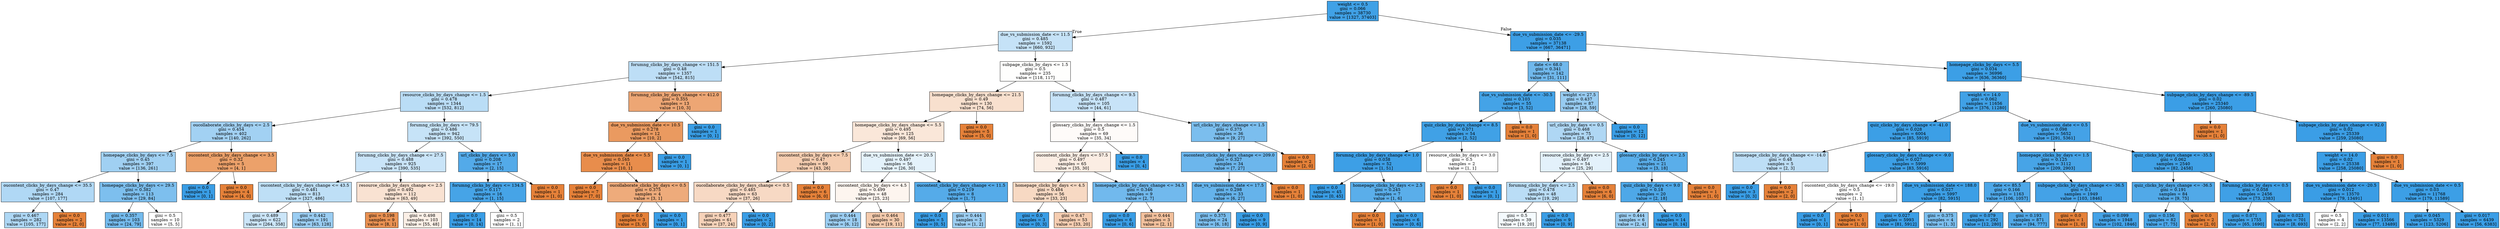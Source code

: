 digraph Tree {
node [shape=box, style="filled", color="black"] ;
0 [label="weight <= 0.5\ngini = 0.066\nsamples = 38730\nvalue = [1327, 37403]", fillcolor="#399de5f6"] ;
1 [label="due_vs_submission_date <= 11.5\ngini = 0.485\nsamples = 1592\nvalue = [660, 932]", fillcolor="#399de54a"] ;
0 -> 1 [labeldistance=2.5, labelangle=45, headlabel="True"] ;
2 [label="forumng_clicks_by_days_change <= 151.5\ngini = 0.48\nsamples = 1357\nvalue = [542, 815]", fillcolor="#399de555"] ;
1 -> 2 ;
3 [label="resource_clicks_by_days_change <= 1.5\ngini = 0.478\nsamples = 1344\nvalue = [532, 812]", fillcolor="#399de558"] ;
2 -> 3 ;
4 [label="oucollaborate_clicks_by_days <= 2.5\ngini = 0.454\nsamples = 402\nvalue = [140, 262]", fillcolor="#399de577"] ;
3 -> 4 ;
5 [label="homepage_clicks_by_days <= 7.5\ngini = 0.45\nsamples = 397\nvalue = [136, 261]", fillcolor="#399de57a"] ;
4 -> 5 ;
6 [label="oucontent_clicks_by_days_change <= 35.5\ngini = 0.47\nsamples = 284\nvalue = [107, 177]", fillcolor="#399de565"] ;
5 -> 6 ;
7 [label="gini = 0.467\nsamples = 282\nvalue = [105, 177]", fillcolor="#399de568"] ;
6 -> 7 ;
8 [label="gini = 0.0\nsamples = 2\nvalue = [2, 0]", fillcolor="#e58139ff"] ;
6 -> 8 ;
9 [label="homepage_clicks_by_days <= 29.5\ngini = 0.382\nsamples = 113\nvalue = [29, 84]", fillcolor="#399de5a7"] ;
5 -> 9 ;
10 [label="gini = 0.357\nsamples = 103\nvalue = [24, 79]", fillcolor="#399de5b2"] ;
9 -> 10 ;
11 [label="gini = 0.5\nsamples = 10\nvalue = [5, 5]", fillcolor="#e5813900"] ;
9 -> 11 ;
12 [label="oucontent_clicks_by_days_change <= 3.5\ngini = 0.32\nsamples = 5\nvalue = [4, 1]", fillcolor="#e58139bf"] ;
4 -> 12 ;
13 [label="gini = 0.0\nsamples = 1\nvalue = [0, 1]", fillcolor="#399de5ff"] ;
12 -> 13 ;
14 [label="gini = 0.0\nsamples = 4\nvalue = [4, 0]", fillcolor="#e58139ff"] ;
12 -> 14 ;
15 [label="forumng_clicks_by_days <= 79.5\ngini = 0.486\nsamples = 942\nvalue = [392, 550]", fillcolor="#399de549"] ;
3 -> 15 ;
16 [label="forumng_clicks_by_days_change <= 27.5\ngini = 0.488\nsamples = 925\nvalue = [390, 535]", fillcolor="#399de545"] ;
15 -> 16 ;
17 [label="oucontent_clicks_by_days_change <= 43.5\ngini = 0.481\nsamples = 813\nvalue = [327, 486]", fillcolor="#399de553"] ;
16 -> 17 ;
18 [label="gini = 0.489\nsamples = 622\nvalue = [264, 358]", fillcolor="#399de543"] ;
17 -> 18 ;
19 [label="gini = 0.442\nsamples = 191\nvalue = [63, 128]", fillcolor="#399de581"] ;
17 -> 19 ;
20 [label="resource_clicks_by_days_change <= 2.5\ngini = 0.492\nsamples = 112\nvalue = [63, 49]", fillcolor="#e5813939"] ;
16 -> 20 ;
21 [label="gini = 0.198\nsamples = 9\nvalue = [8, 1]", fillcolor="#e58139df"] ;
20 -> 21 ;
22 [label="gini = 0.498\nsamples = 103\nvalue = [55, 48]", fillcolor="#e5813920"] ;
20 -> 22 ;
23 [label="url_clicks_by_days <= 5.0\ngini = 0.208\nsamples = 17\nvalue = [2, 15]", fillcolor="#399de5dd"] ;
15 -> 23 ;
24 [label="forumng_clicks_by_days <= 134.5\ngini = 0.117\nsamples = 16\nvalue = [1, 15]", fillcolor="#399de5ee"] ;
23 -> 24 ;
25 [label="gini = 0.0\nsamples = 14\nvalue = [0, 14]", fillcolor="#399de5ff"] ;
24 -> 25 ;
26 [label="gini = 0.5\nsamples = 2\nvalue = [1, 1]", fillcolor="#e5813900"] ;
24 -> 26 ;
27 [label="gini = 0.0\nsamples = 1\nvalue = [1, 0]", fillcolor="#e58139ff"] ;
23 -> 27 ;
28 [label="forumng_clicks_by_days_change <= 412.0\ngini = 0.355\nsamples = 13\nvalue = [10, 3]", fillcolor="#e58139b3"] ;
2 -> 28 ;
29 [label="due_vs_submission_date <= 10.5\ngini = 0.278\nsamples = 12\nvalue = [10, 2]", fillcolor="#e58139cc"] ;
28 -> 29 ;
30 [label="due_vs_submission_date <= 5.5\ngini = 0.165\nsamples = 11\nvalue = [10, 1]", fillcolor="#e58139e6"] ;
29 -> 30 ;
31 [label="gini = 0.0\nsamples = 7\nvalue = [7, 0]", fillcolor="#e58139ff"] ;
30 -> 31 ;
32 [label="oucollaborate_clicks_by_days <= 0.5\ngini = 0.375\nsamples = 4\nvalue = [3, 1]", fillcolor="#e58139aa"] ;
30 -> 32 ;
33 [label="gini = 0.0\nsamples = 3\nvalue = [3, 0]", fillcolor="#e58139ff"] ;
32 -> 33 ;
34 [label="gini = 0.0\nsamples = 1\nvalue = [0, 1]", fillcolor="#399de5ff"] ;
32 -> 34 ;
35 [label="gini = 0.0\nsamples = 1\nvalue = [0, 1]", fillcolor="#399de5ff"] ;
29 -> 35 ;
36 [label="gini = 0.0\nsamples = 1\nvalue = [0, 1]", fillcolor="#399de5ff"] ;
28 -> 36 ;
37 [label="subpage_clicks_by_days <= 1.5\ngini = 0.5\nsamples = 235\nvalue = [118, 117]", fillcolor="#e5813902"] ;
1 -> 37 ;
38 [label="homepage_clicks_by_days_change <= 21.5\ngini = 0.49\nsamples = 130\nvalue = [74, 56]", fillcolor="#e581393e"] ;
37 -> 38 ;
39 [label="homepage_clicks_by_days_change <= 5.5\ngini = 0.495\nsamples = 125\nvalue = [69, 56]", fillcolor="#e5813930"] ;
38 -> 39 ;
40 [label="oucontent_clicks_by_days <= 7.5\ngini = 0.47\nsamples = 69\nvalue = [43, 26]", fillcolor="#e5813965"] ;
39 -> 40 ;
41 [label="oucollaborate_clicks_by_days_change <= 0.5\ngini = 0.485\nsamples = 63\nvalue = [37, 26]", fillcolor="#e581394c"] ;
40 -> 41 ;
42 [label="gini = 0.477\nsamples = 61\nvalue = [37, 24]", fillcolor="#e581395a"] ;
41 -> 42 ;
43 [label="gini = 0.0\nsamples = 2\nvalue = [0, 2]", fillcolor="#399de5ff"] ;
41 -> 43 ;
44 [label="gini = 0.0\nsamples = 6\nvalue = [6, 0]", fillcolor="#e58139ff"] ;
40 -> 44 ;
45 [label="due_vs_submission_date <= 20.5\ngini = 0.497\nsamples = 56\nvalue = [26, 30]", fillcolor="#399de522"] ;
39 -> 45 ;
46 [label="oucontent_clicks_by_days <= 4.5\ngini = 0.499\nsamples = 48\nvalue = [25, 23]", fillcolor="#e5813914"] ;
45 -> 46 ;
47 [label="gini = 0.444\nsamples = 18\nvalue = [6, 12]", fillcolor="#399de57f"] ;
46 -> 47 ;
48 [label="gini = 0.464\nsamples = 30\nvalue = [19, 11]", fillcolor="#e581396b"] ;
46 -> 48 ;
49 [label="oucontent_clicks_by_days_change <= 11.5\ngini = 0.219\nsamples = 8\nvalue = [1, 7]", fillcolor="#399de5db"] ;
45 -> 49 ;
50 [label="gini = 0.0\nsamples = 5\nvalue = [0, 5]", fillcolor="#399de5ff"] ;
49 -> 50 ;
51 [label="gini = 0.444\nsamples = 3\nvalue = [1, 2]", fillcolor="#399de57f"] ;
49 -> 51 ;
52 [label="gini = 0.0\nsamples = 5\nvalue = [5, 0]", fillcolor="#e58139ff"] ;
38 -> 52 ;
53 [label="forumng_clicks_by_days_change <= 9.5\ngini = 0.487\nsamples = 105\nvalue = [44, 61]", fillcolor="#399de547"] ;
37 -> 53 ;
54 [label="glossary_clicks_by_days_change <= 1.5\ngini = 0.5\nsamples = 69\nvalue = [35, 34]", fillcolor="#e5813907"] ;
53 -> 54 ;
55 [label="oucontent_clicks_by_days <= 57.5\ngini = 0.497\nsamples = 65\nvalue = [35, 30]", fillcolor="#e5813924"] ;
54 -> 55 ;
56 [label="homepage_clicks_by_days <= 4.5\ngini = 0.484\nsamples = 56\nvalue = [33, 23]", fillcolor="#e581394d"] ;
55 -> 56 ;
57 [label="gini = 0.0\nsamples = 3\nvalue = [0, 3]", fillcolor="#399de5ff"] ;
56 -> 57 ;
58 [label="gini = 0.47\nsamples = 53\nvalue = [33, 20]", fillcolor="#e5813964"] ;
56 -> 58 ;
59 [label="homepage_clicks_by_days_change <= 34.5\ngini = 0.346\nsamples = 9\nvalue = [2, 7]", fillcolor="#399de5b6"] ;
55 -> 59 ;
60 [label="gini = 0.0\nsamples = 6\nvalue = [0, 6]", fillcolor="#399de5ff"] ;
59 -> 60 ;
61 [label="gini = 0.444\nsamples = 3\nvalue = [2, 1]", fillcolor="#e581397f"] ;
59 -> 61 ;
62 [label="gini = 0.0\nsamples = 4\nvalue = [0, 4]", fillcolor="#399de5ff"] ;
54 -> 62 ;
63 [label="url_clicks_by_days_change <= 1.5\ngini = 0.375\nsamples = 36\nvalue = [9, 27]", fillcolor="#399de5aa"] ;
53 -> 63 ;
64 [label="oucontent_clicks_by_days_change <= 209.0\ngini = 0.327\nsamples = 34\nvalue = [7, 27]", fillcolor="#399de5bd"] ;
63 -> 64 ;
65 [label="due_vs_submission_date <= 17.5\ngini = 0.298\nsamples = 33\nvalue = [6, 27]", fillcolor="#399de5c6"] ;
64 -> 65 ;
66 [label="gini = 0.375\nsamples = 24\nvalue = [6, 18]", fillcolor="#399de5aa"] ;
65 -> 66 ;
67 [label="gini = 0.0\nsamples = 9\nvalue = [0, 9]", fillcolor="#399de5ff"] ;
65 -> 67 ;
68 [label="gini = 0.0\nsamples = 1\nvalue = [1, 0]", fillcolor="#e58139ff"] ;
64 -> 68 ;
69 [label="gini = 0.0\nsamples = 2\nvalue = [2, 0]", fillcolor="#e58139ff"] ;
63 -> 69 ;
70 [label="due_vs_submission_date <= -29.5\ngini = 0.035\nsamples = 37138\nvalue = [667, 36471]", fillcolor="#399de5fa"] ;
0 -> 70 [labeldistance=2.5, labelangle=-45, headlabel="False"] ;
71 [label="date <= 68.0\ngini = 0.341\nsamples = 142\nvalue = [31, 111]", fillcolor="#399de5b8"] ;
70 -> 71 ;
72 [label="due_vs_submission_date <= -30.5\ngini = 0.103\nsamples = 55\nvalue = [3, 52]", fillcolor="#399de5f0"] ;
71 -> 72 ;
73 [label="quiz_clicks_by_days_change <= 8.5\ngini = 0.071\nsamples = 54\nvalue = [2, 52]", fillcolor="#399de5f5"] ;
72 -> 73 ;
74 [label="forumng_clicks_by_days_change <= 1.0\ngini = 0.038\nsamples = 52\nvalue = [1, 51]", fillcolor="#399de5fa"] ;
73 -> 74 ;
75 [label="gini = 0.0\nsamples = 45\nvalue = [0, 45]", fillcolor="#399de5ff"] ;
74 -> 75 ;
76 [label="homepage_clicks_by_days <= 2.5\ngini = 0.245\nsamples = 7\nvalue = [1, 6]", fillcolor="#399de5d4"] ;
74 -> 76 ;
77 [label="gini = 0.0\nsamples = 1\nvalue = [1, 0]", fillcolor="#e58139ff"] ;
76 -> 77 ;
78 [label="gini = 0.0\nsamples = 6\nvalue = [0, 6]", fillcolor="#399de5ff"] ;
76 -> 78 ;
79 [label="resource_clicks_by_days <= 3.0\ngini = 0.5\nsamples = 2\nvalue = [1, 1]", fillcolor="#e5813900"] ;
73 -> 79 ;
80 [label="gini = 0.0\nsamples = 1\nvalue = [1, 0]", fillcolor="#e58139ff"] ;
79 -> 80 ;
81 [label="gini = 0.0\nsamples = 1\nvalue = [0, 1]", fillcolor="#399de5ff"] ;
79 -> 81 ;
82 [label="gini = 0.0\nsamples = 1\nvalue = [1, 0]", fillcolor="#e58139ff"] ;
72 -> 82 ;
83 [label="weight <= 27.5\ngini = 0.437\nsamples = 87\nvalue = [28, 59]", fillcolor="#399de586"] ;
71 -> 83 ;
84 [label="url_clicks_by_days <= 0.5\ngini = 0.468\nsamples = 75\nvalue = [28, 47]", fillcolor="#399de567"] ;
83 -> 84 ;
85 [label="resource_clicks_by_days <= 2.5\ngini = 0.497\nsamples = 54\nvalue = [25, 29]", fillcolor="#399de523"] ;
84 -> 85 ;
86 [label="forumng_clicks_by_days <= 2.5\ngini = 0.478\nsamples = 48\nvalue = [19, 29]", fillcolor="#399de558"] ;
85 -> 86 ;
87 [label="gini = 0.5\nsamples = 39\nvalue = [19, 20]", fillcolor="#399de50d"] ;
86 -> 87 ;
88 [label="gini = 0.0\nsamples = 9\nvalue = [0, 9]", fillcolor="#399de5ff"] ;
86 -> 88 ;
89 [label="gini = 0.0\nsamples = 6\nvalue = [6, 0]", fillcolor="#e58139ff"] ;
85 -> 89 ;
90 [label="glossary_clicks_by_days <= 2.5\ngini = 0.245\nsamples = 21\nvalue = [3, 18]", fillcolor="#399de5d4"] ;
84 -> 90 ;
91 [label="quiz_clicks_by_days <= 9.0\ngini = 0.18\nsamples = 20\nvalue = [2, 18]", fillcolor="#399de5e3"] ;
90 -> 91 ;
92 [label="gini = 0.444\nsamples = 6\nvalue = [2, 4]", fillcolor="#399de57f"] ;
91 -> 92 ;
93 [label="gini = 0.0\nsamples = 14\nvalue = [0, 14]", fillcolor="#399de5ff"] ;
91 -> 93 ;
94 [label="gini = 0.0\nsamples = 1\nvalue = [1, 0]", fillcolor="#e58139ff"] ;
90 -> 94 ;
95 [label="gini = 0.0\nsamples = 12\nvalue = [0, 12]", fillcolor="#399de5ff"] ;
83 -> 95 ;
96 [label="homepage_clicks_by_days <= 5.5\ngini = 0.034\nsamples = 36996\nvalue = [636, 36360]", fillcolor="#399de5fb"] ;
70 -> 96 ;
97 [label="weight <= 14.0\ngini = 0.062\nsamples = 11656\nvalue = [376, 11280]", fillcolor="#399de5f6"] ;
96 -> 97 ;
98 [label="quiz_clicks_by_days_change <= -41.0\ngini = 0.028\nsamples = 6004\nvalue = [85, 5919]", fillcolor="#399de5fb"] ;
97 -> 98 ;
99 [label="homepage_clicks_by_days_change <= -14.0\ngini = 0.48\nsamples = 5\nvalue = [2, 3]", fillcolor="#399de555"] ;
98 -> 99 ;
100 [label="gini = 0.0\nsamples = 3\nvalue = [0, 3]", fillcolor="#399de5ff"] ;
99 -> 100 ;
101 [label="gini = 0.0\nsamples = 2\nvalue = [2, 0]", fillcolor="#e58139ff"] ;
99 -> 101 ;
102 [label="glossary_clicks_by_days_change <= -9.0\ngini = 0.027\nsamples = 5999\nvalue = [83, 5916]", fillcolor="#399de5fb"] ;
98 -> 102 ;
103 [label="oucontent_clicks_by_days_change <= -19.0\ngini = 0.5\nsamples = 2\nvalue = [1, 1]", fillcolor="#e5813900"] ;
102 -> 103 ;
104 [label="gini = 0.0\nsamples = 1\nvalue = [0, 1]", fillcolor="#399de5ff"] ;
103 -> 104 ;
105 [label="gini = 0.0\nsamples = 1\nvalue = [1, 0]", fillcolor="#e58139ff"] ;
103 -> 105 ;
106 [label="due_vs_submission_date <= 188.0\ngini = 0.027\nsamples = 5997\nvalue = [82, 5915]", fillcolor="#399de5fb"] ;
102 -> 106 ;
107 [label="gini = 0.027\nsamples = 5993\nvalue = [81, 5912]", fillcolor="#399de5fc"] ;
106 -> 107 ;
108 [label="gini = 0.375\nsamples = 4\nvalue = [1, 3]", fillcolor="#399de5aa"] ;
106 -> 108 ;
109 [label="due_vs_submission_date <= 0.5\ngini = 0.098\nsamples = 5652\nvalue = [291, 5361]", fillcolor="#399de5f1"] ;
97 -> 109 ;
110 [label="homepage_clicks_by_days <= 1.5\ngini = 0.125\nsamples = 3112\nvalue = [209, 2903]", fillcolor="#399de5ed"] ;
109 -> 110 ;
111 [label="date <= 85.5\ngini = 0.166\nsamples = 1163\nvalue = [106, 1057]", fillcolor="#399de5e5"] ;
110 -> 111 ;
112 [label="gini = 0.079\nsamples = 292\nvalue = [12, 280]", fillcolor="#399de5f4"] ;
111 -> 112 ;
113 [label="gini = 0.193\nsamples = 871\nvalue = [94, 777]", fillcolor="#399de5e0"] ;
111 -> 113 ;
114 [label="subpage_clicks_by_days_change <= -36.5\ngini = 0.1\nsamples = 1949\nvalue = [103, 1846]", fillcolor="#399de5f1"] ;
110 -> 114 ;
115 [label="gini = 0.0\nsamples = 1\nvalue = [1, 0]", fillcolor="#e58139ff"] ;
114 -> 115 ;
116 [label="gini = 0.099\nsamples = 1948\nvalue = [102, 1846]", fillcolor="#399de5f1"] ;
114 -> 116 ;
117 [label="quiz_clicks_by_days_change <= -35.5\ngini = 0.062\nsamples = 2540\nvalue = [82, 2458]", fillcolor="#399de5f6"] ;
109 -> 117 ;
118 [label="quiz_clicks_by_days_change <= -36.5\ngini = 0.191\nsamples = 84\nvalue = [9, 75]", fillcolor="#399de5e0"] ;
117 -> 118 ;
119 [label="gini = 0.156\nsamples = 82\nvalue = [7, 75]", fillcolor="#399de5e7"] ;
118 -> 119 ;
120 [label="gini = 0.0\nsamples = 2\nvalue = [2, 0]", fillcolor="#e58139ff"] ;
118 -> 120 ;
121 [label="forumng_clicks_by_days <= 0.5\ngini = 0.058\nsamples = 2456\nvalue = [73, 2383]", fillcolor="#399de5f7"] ;
117 -> 121 ;
122 [label="gini = 0.071\nsamples = 1755\nvalue = [65, 1690]", fillcolor="#399de5f5"] ;
121 -> 122 ;
123 [label="gini = 0.023\nsamples = 701\nvalue = [8, 693]", fillcolor="#399de5fc"] ;
121 -> 123 ;
124 [label="subpage_clicks_by_days_change <= -89.5\ngini = 0.02\nsamples = 25340\nvalue = [260, 25080]", fillcolor="#399de5fc"] ;
96 -> 124 ;
125 [label="gini = 0.0\nsamples = 1\nvalue = [1, 0]", fillcolor="#e58139ff"] ;
124 -> 125 ;
126 [label="subpage_clicks_by_days_change <= 92.0\ngini = 0.02\nsamples = 25339\nvalue = [259, 25080]", fillcolor="#399de5fc"] ;
124 -> 126 ;
127 [label="weight <= 14.0\ngini = 0.02\nsamples = 25338\nvalue = [258, 25080]", fillcolor="#399de5fc"] ;
126 -> 127 ;
128 [label="due_vs_submission_date <= -20.5\ngini = 0.012\nsamples = 13570\nvalue = [79, 13491]", fillcolor="#399de5fe"] ;
127 -> 128 ;
129 [label="gini = 0.5\nsamples = 4\nvalue = [2, 2]", fillcolor="#e5813900"] ;
128 -> 129 ;
130 [label="gini = 0.011\nsamples = 13566\nvalue = [77, 13489]", fillcolor="#399de5fe"] ;
128 -> 130 ;
131 [label="due_vs_submission_date <= 0.5\ngini = 0.03\nsamples = 11768\nvalue = [179, 11589]", fillcolor="#399de5fb"] ;
127 -> 131 ;
132 [label="gini = 0.045\nsamples = 5329\nvalue = [123, 5206]", fillcolor="#399de5f9"] ;
131 -> 132 ;
133 [label="gini = 0.017\nsamples = 6439\nvalue = [56, 6383]", fillcolor="#399de5fd"] ;
131 -> 133 ;
134 [label="gini = 0.0\nsamples = 1\nvalue = [1, 0]", fillcolor="#e58139ff"] ;
126 -> 134 ;
}